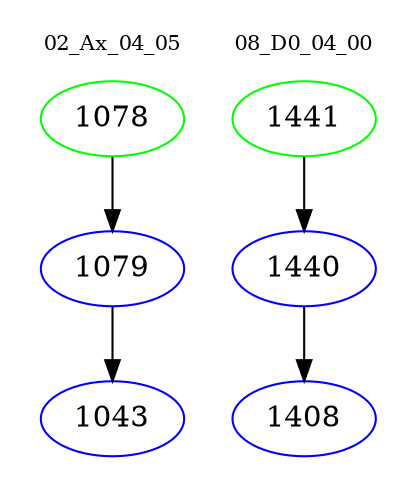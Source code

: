 digraph{
subgraph cluster_0 {
color = white
label = "02_Ax_04_05";
fontsize=10;
T0_1078 [label="1078", color="green"]
T0_1078 -> T0_1079 [color="black"]
T0_1079 [label="1079", color="blue"]
T0_1079 -> T0_1043 [color="black"]
T0_1043 [label="1043", color="blue"]
}
subgraph cluster_1 {
color = white
label = "08_D0_04_00";
fontsize=10;
T1_1441 [label="1441", color="green"]
T1_1441 -> T1_1440 [color="black"]
T1_1440 [label="1440", color="blue"]
T1_1440 -> T1_1408 [color="black"]
T1_1408 [label="1408", color="blue"]
}
}

